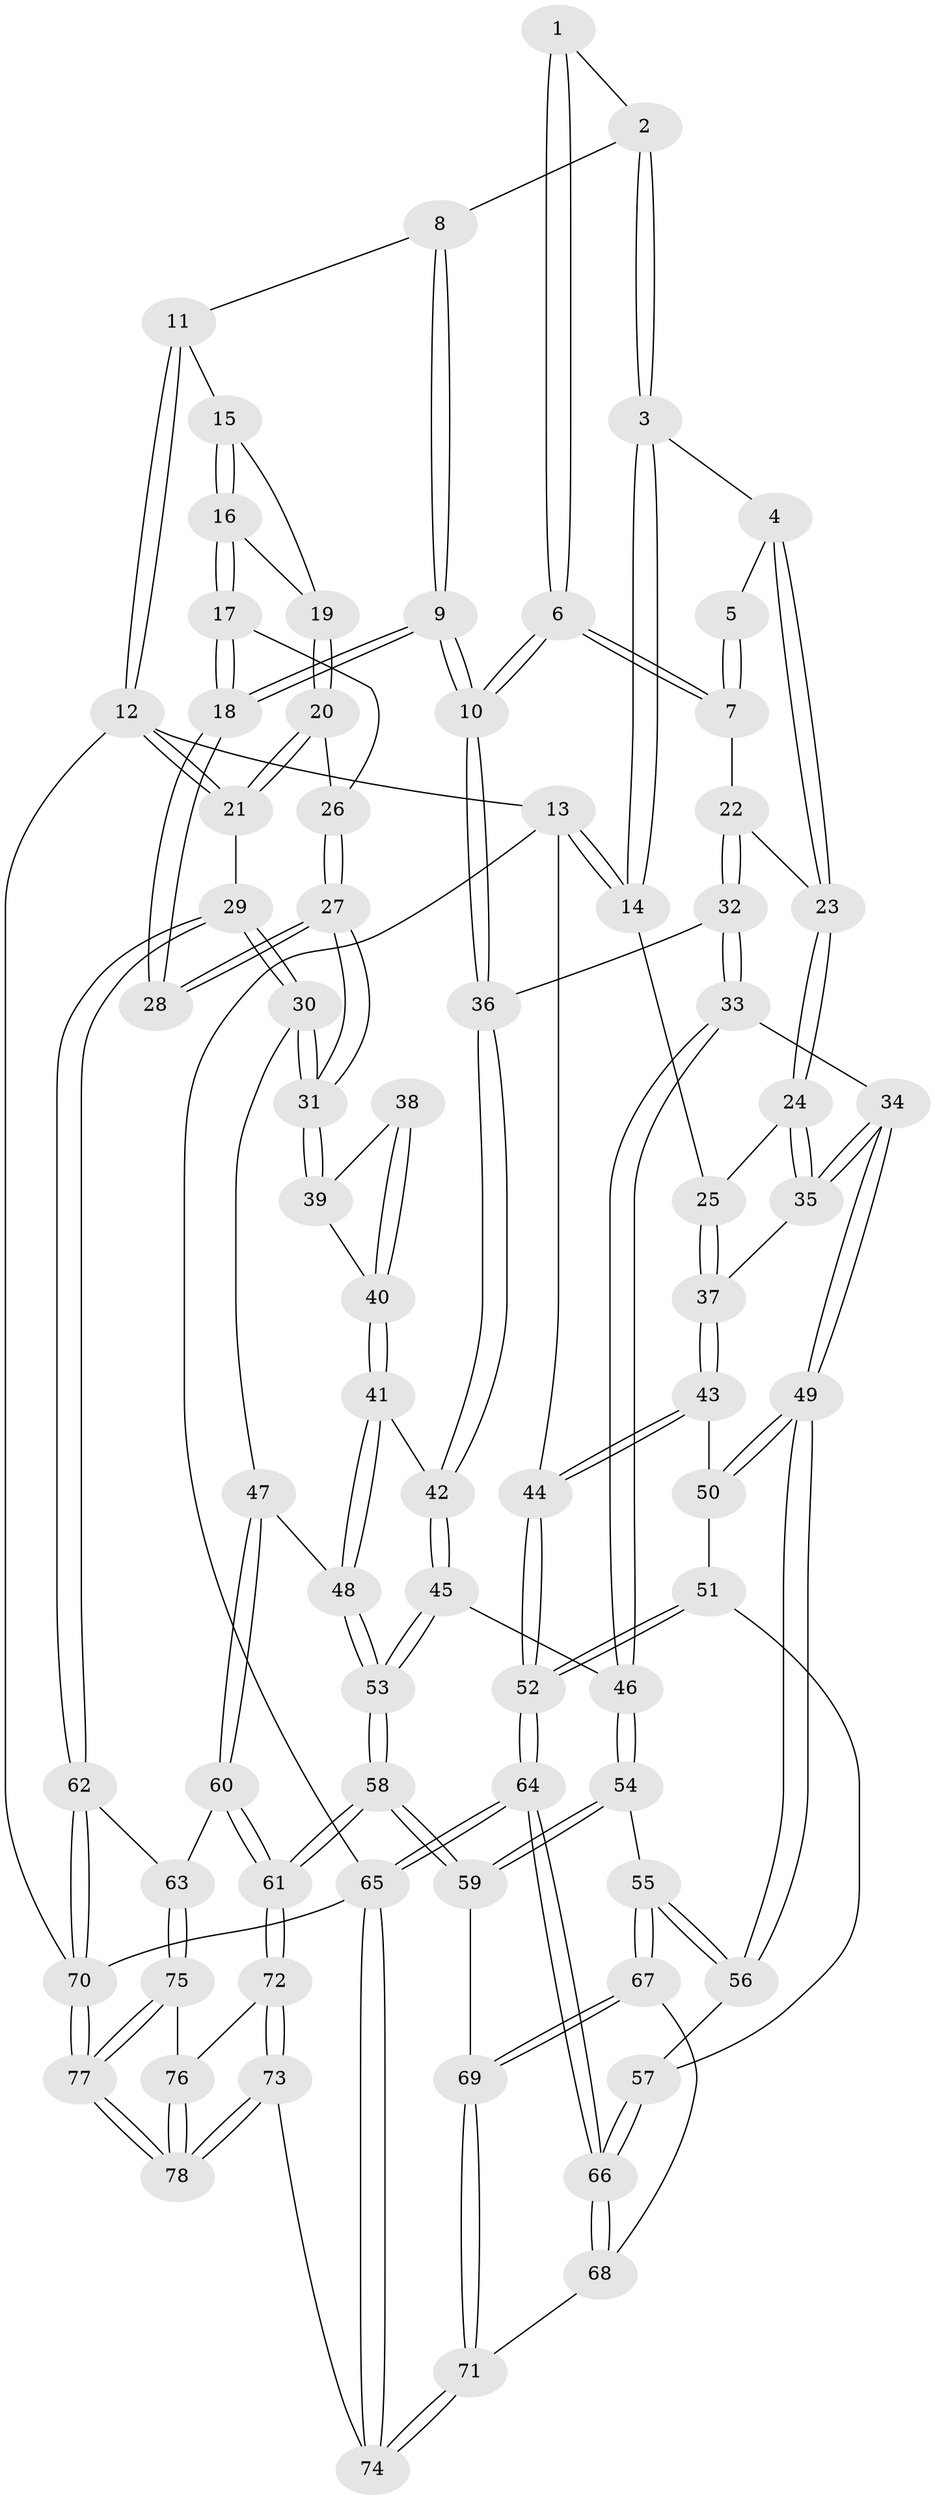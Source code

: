 // Generated by graph-tools (version 1.1) at 2025/51/03/09/25 03:51:07]
// undirected, 78 vertices, 192 edges
graph export_dot {
graph [start="1"]
  node [color=gray90,style=filled];
  1 [pos="+0.41603908020827995+0.07248976264745043"];
  2 [pos="+0.449624331431649+0"];
  3 [pos="+0+0"];
  4 [pos="+0.15181512319382043+0.01065664918326239"];
  5 [pos="+0.33086792102855184+0.12542029949108605"];
  6 [pos="+0.45748348155446605+0.20951821710770205"];
  7 [pos="+0.3038563182150424+0.20323824597799428"];
  8 [pos="+0.7164596158960833+0"];
  9 [pos="+0.5467942468098057+0.27562120366531484"];
  10 [pos="+0.531064829119378+0.2864434693863999"];
  11 [pos="+0.7280579095619449+0"];
  12 [pos="+1+0"];
  13 [pos="+0+0"];
  14 [pos="+0+0"];
  15 [pos="+0.7377394099337605+0"];
  16 [pos="+0.7094723067547635+0.22652787381815864"];
  17 [pos="+0.7057404688217802+0.23286016864995332"];
  18 [pos="+0.664081506276519+0.27537965947334747"];
  19 [pos="+0.8430717392897712+0.15663775719377662"];
  20 [pos="+0.858598806713359+0.18110967456634966"];
  21 [pos="+1+0.3133252666764817"];
  22 [pos="+0.2700447476563812+0.22221952097331538"];
  23 [pos="+0.2375078931718361+0.21576921732236803"];
  24 [pos="+0.17779203459438062+0.2692390525615884"];
  25 [pos="+0.10537021315907305+0.2531042063166948"];
  26 [pos="+0.8215007330243137+0.24514376635628266"];
  27 [pos="+0.7948919602437771+0.3296017013862402"];
  28 [pos="+0.6839302694824945+0.2876979103453828"];
  29 [pos="+1+0.5069101859238754"];
  30 [pos="+0.881645402602225+0.439224654264211"];
  31 [pos="+0.839763421589274+0.41743443066309166"];
  32 [pos="+0.3559568718953617+0.37762657842027"];
  33 [pos="+0.24876334975143938+0.4637448676195682"];
  34 [pos="+0.2458333412715971+0.4650276241861181"];
  35 [pos="+0.18896472010249926+0.4196671541666293"];
  36 [pos="+0.5073283759951358+0.35364755472885195"];
  37 [pos="+0.0014897231320241302+0.40713174279499875"];
  38 [pos="+0.6913490232201702+0.3217260085073086"];
  39 [pos="+0.7355356701241741+0.4394809444420379"];
  40 [pos="+0.6950735411151855+0.45319468393775725"];
  41 [pos="+0.6355850872709333+0.4792492401207118"];
  42 [pos="+0.5484163656575184+0.45077006797823793"];
  43 [pos="+0+0.4142316314071737"];
  44 [pos="+0+0.4121761338900233"];
  45 [pos="+0.5093501743210721+0.5331546784933855"];
  46 [pos="+0.45975660544235847+0.5695623675950496"];
  47 [pos="+0.7041310339223349+0.5963072301821434"];
  48 [pos="+0.7041019885226387+0.5962925682279555"];
  49 [pos="+0.22961021459452244+0.5359337186675535"];
  50 [pos="+0.07582065997476092+0.5413940106830809"];
  51 [pos="+0.061545108781286696+0.587644859141515"];
  52 [pos="+0+0.7912952244645006"];
  53 [pos="+0.5889558553929128+0.6706222064049572"];
  54 [pos="+0.39805966848154667+0.6740351621830947"];
  55 [pos="+0.26578177092553934+0.6391837282938952"];
  56 [pos="+0.23351527475568065+0.6100307295019488"];
  57 [pos="+0.17656010862816296+0.6439828313565567"];
  58 [pos="+0.5680715305525236+0.7906278876403"];
  59 [pos="+0.4378872050605056+0.756076409210712"];
  60 [pos="+0.847691972113933+0.7450518559439894"];
  61 [pos="+0.6062494275310167+0.8310493937764342"];
  62 [pos="+1+0.5646210364314969"];
  63 [pos="+0.8512930170849786+0.7454787142903395"];
  64 [pos="+0+1"];
  65 [pos="+0+1"];
  66 [pos="+0+0.8681597214746248"];
  67 [pos="+0.25204177863604726+0.7823251315503666"];
  68 [pos="+0.20108625999678406+0.8263129724136042"];
  69 [pos="+0.37940671789088426+0.8193636423161091"];
  70 [pos="+1+1"];
  71 [pos="+0.3467085571018291+0.9476358181284703"];
  72 [pos="+0.6008726905013432+0.8885342952677538"];
  73 [pos="+0.4827322223404963+1"];
  74 [pos="+0.3685112088039628+1"];
  75 [pos="+0.8614295806945894+0.8155025545154766"];
  76 [pos="+0.78421607622391+0.986630429920987"];
  77 [pos="+1+1"];
  78 [pos="+0.8622447014858002+1"];
  1 -- 2;
  1 -- 6;
  1 -- 6;
  2 -- 3;
  2 -- 3;
  2 -- 8;
  3 -- 4;
  3 -- 14;
  3 -- 14;
  4 -- 5;
  4 -- 23;
  4 -- 23;
  5 -- 7;
  5 -- 7;
  6 -- 7;
  6 -- 7;
  6 -- 10;
  6 -- 10;
  7 -- 22;
  8 -- 9;
  8 -- 9;
  8 -- 11;
  9 -- 10;
  9 -- 10;
  9 -- 18;
  9 -- 18;
  10 -- 36;
  10 -- 36;
  11 -- 12;
  11 -- 12;
  11 -- 15;
  12 -- 13;
  12 -- 21;
  12 -- 21;
  12 -- 70;
  13 -- 14;
  13 -- 14;
  13 -- 44;
  13 -- 65;
  14 -- 25;
  15 -- 16;
  15 -- 16;
  15 -- 19;
  16 -- 17;
  16 -- 17;
  16 -- 19;
  17 -- 18;
  17 -- 18;
  17 -- 26;
  18 -- 28;
  18 -- 28;
  19 -- 20;
  19 -- 20;
  20 -- 21;
  20 -- 21;
  20 -- 26;
  21 -- 29;
  22 -- 23;
  22 -- 32;
  22 -- 32;
  23 -- 24;
  23 -- 24;
  24 -- 25;
  24 -- 35;
  24 -- 35;
  25 -- 37;
  25 -- 37;
  26 -- 27;
  26 -- 27;
  27 -- 28;
  27 -- 28;
  27 -- 31;
  27 -- 31;
  29 -- 30;
  29 -- 30;
  29 -- 62;
  29 -- 62;
  30 -- 31;
  30 -- 31;
  30 -- 47;
  31 -- 39;
  31 -- 39;
  32 -- 33;
  32 -- 33;
  32 -- 36;
  33 -- 34;
  33 -- 46;
  33 -- 46;
  34 -- 35;
  34 -- 35;
  34 -- 49;
  34 -- 49;
  35 -- 37;
  36 -- 42;
  36 -- 42;
  37 -- 43;
  37 -- 43;
  38 -- 39;
  38 -- 40;
  38 -- 40;
  39 -- 40;
  40 -- 41;
  40 -- 41;
  41 -- 42;
  41 -- 48;
  41 -- 48;
  42 -- 45;
  42 -- 45;
  43 -- 44;
  43 -- 44;
  43 -- 50;
  44 -- 52;
  44 -- 52;
  45 -- 46;
  45 -- 53;
  45 -- 53;
  46 -- 54;
  46 -- 54;
  47 -- 48;
  47 -- 60;
  47 -- 60;
  48 -- 53;
  48 -- 53;
  49 -- 50;
  49 -- 50;
  49 -- 56;
  49 -- 56;
  50 -- 51;
  51 -- 52;
  51 -- 52;
  51 -- 57;
  52 -- 64;
  52 -- 64;
  53 -- 58;
  53 -- 58;
  54 -- 55;
  54 -- 59;
  54 -- 59;
  55 -- 56;
  55 -- 56;
  55 -- 67;
  55 -- 67;
  56 -- 57;
  57 -- 66;
  57 -- 66;
  58 -- 59;
  58 -- 59;
  58 -- 61;
  58 -- 61;
  59 -- 69;
  60 -- 61;
  60 -- 61;
  60 -- 63;
  61 -- 72;
  61 -- 72;
  62 -- 63;
  62 -- 70;
  62 -- 70;
  63 -- 75;
  63 -- 75;
  64 -- 65;
  64 -- 65;
  64 -- 66;
  64 -- 66;
  65 -- 74;
  65 -- 74;
  65 -- 70;
  66 -- 68;
  66 -- 68;
  67 -- 68;
  67 -- 69;
  67 -- 69;
  68 -- 71;
  69 -- 71;
  69 -- 71;
  70 -- 77;
  70 -- 77;
  71 -- 74;
  71 -- 74;
  72 -- 73;
  72 -- 73;
  72 -- 76;
  73 -- 74;
  73 -- 78;
  73 -- 78;
  75 -- 76;
  75 -- 77;
  75 -- 77;
  76 -- 78;
  76 -- 78;
  77 -- 78;
  77 -- 78;
}

